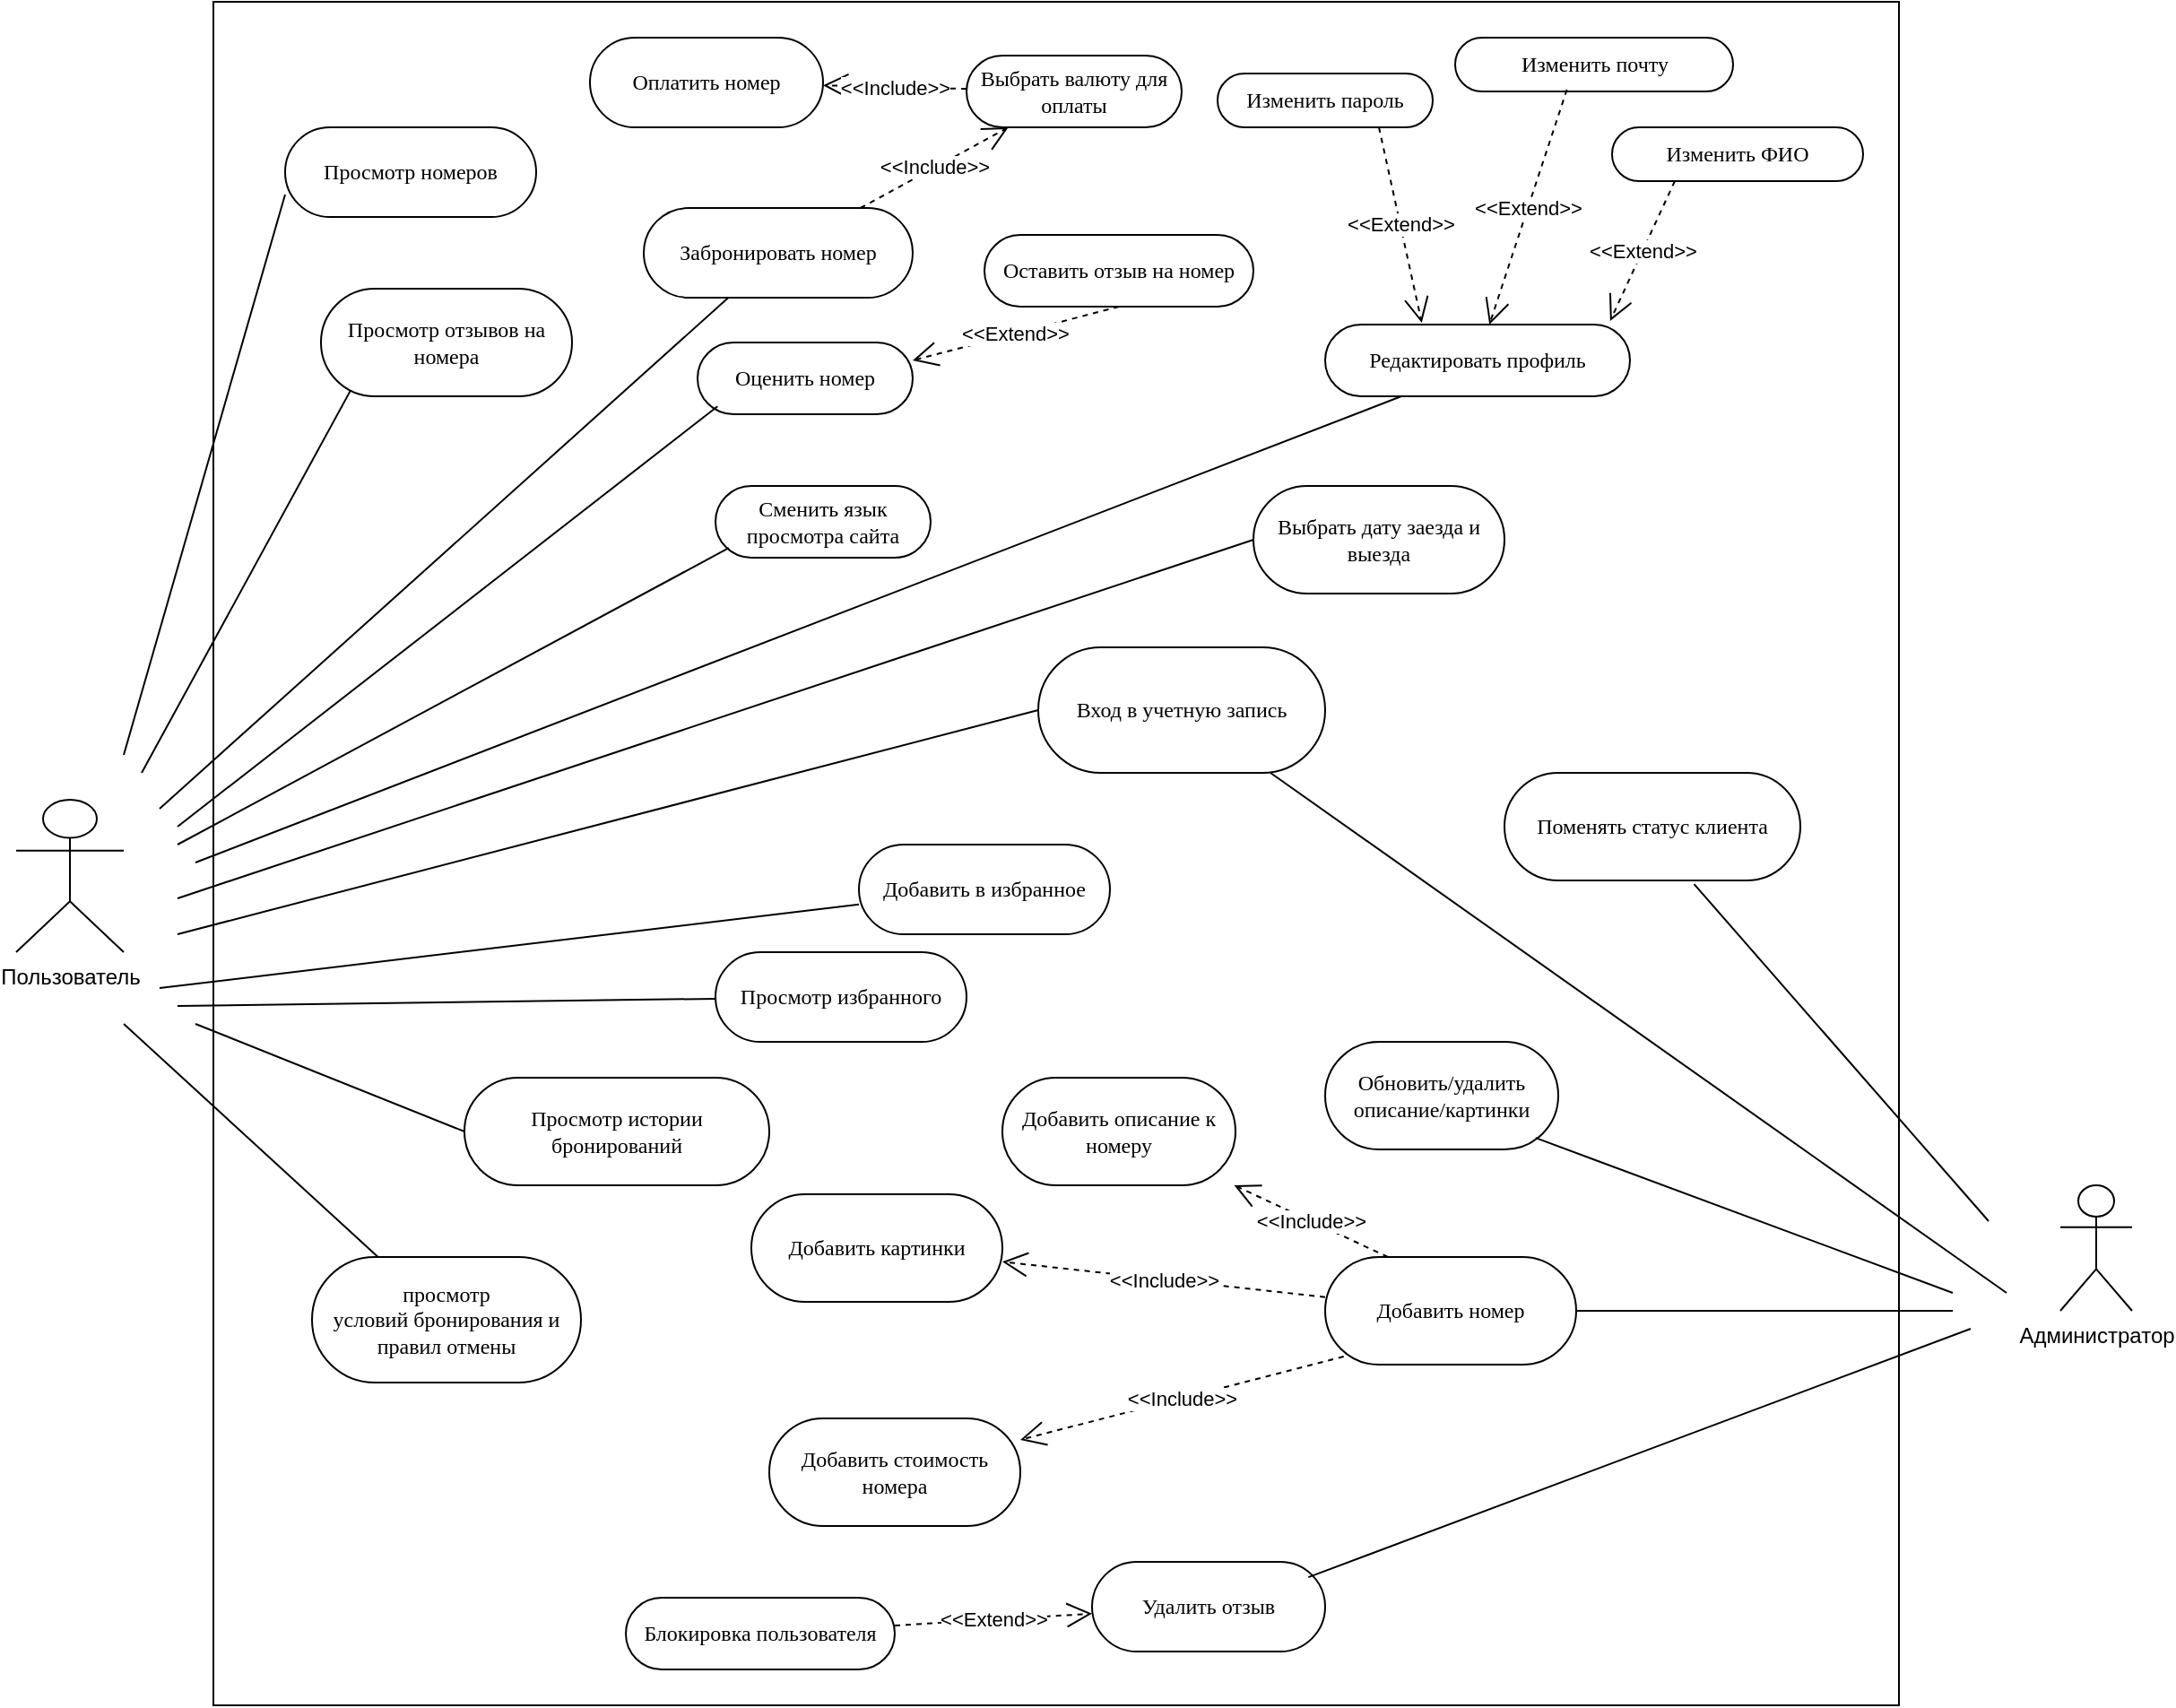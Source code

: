 <mxfile version="23.1.7" type="device">
  <diagram name="Page-1" id="0783ab3e-0a74-02c8-0abd-f7b4e66b4bec">
    <mxGraphModel dx="2860" dy="-693" grid="1" gridSize="10" guides="1" tooltips="1" connect="1" arrows="1" fold="1" page="1" pageScale="1" pageWidth="1200" pageHeight="1600" background="none" math="0" shadow="0">
      <root>
        <mxCell id="0" />
        <mxCell id="1" parent="0" />
        <mxCell id="jNMzOkflWiPmnUt8hGNs-3" value="Пользователь" style="shape=umlActor;verticalLabelPosition=bottom;verticalAlign=top;html=1;" parent="1" vertex="1">
          <mxGeometry x="-510" y="2465" width="60" height="85" as="geometry" />
        </mxCell>
        <mxCell id="jNMzOkflWiPmnUt8hGNs-4" value="Администратор" style="shape=umlActor;verticalLabelPosition=bottom;verticalAlign=top;html=1;" parent="1" vertex="1">
          <mxGeometry x="630" y="2680" width="40" height="70" as="geometry" />
        </mxCell>
        <mxCell id="jNMzOkflWiPmnUt8hGNs-12" value="" style="rounded=0;whiteSpace=wrap;html=1;" parent="1" vertex="1">
          <mxGeometry x="-400" y="2020" width="940" height="950" as="geometry" />
        </mxCell>
        <mxCell id="jNMzOkflWiPmnUt8hGNs-5" value="Вход в учетную запись" style="rounded=1;whiteSpace=wrap;html=1;shadow=0;comic=0;labelBackgroundColor=none;strokeWidth=1;fontFamily=Verdana;fontSize=12;align=center;arcSize=50;" parent="1" vertex="1">
          <mxGeometry x="60" y="2380" width="160" height="70" as="geometry" />
        </mxCell>
        <mxCell id="jNMzOkflWiPmnUt8hGNs-13" value="" style="endArrow=none;html=1;rounded=0;entryX=0;entryY=0.5;entryDx=0;entryDy=0;" parent="1" target="jNMzOkflWiPmnUt8hGNs-5" edge="1">
          <mxGeometry width="50" height="50" relative="1" as="geometry">
            <mxPoint x="-420" y="2540" as="sourcePoint" />
            <mxPoint x="-325" y="2506.5" as="targetPoint" />
          </mxGeometry>
        </mxCell>
        <mxCell id="jNMzOkflWiPmnUt8hGNs-14" value="" style="endArrow=none;html=1;rounded=0;" parent="1" source="jNMzOkflWiPmnUt8hGNs-5" edge="1">
          <mxGeometry width="50" height="50" relative="1" as="geometry">
            <mxPoint x="210" y="2514.25" as="sourcePoint" />
            <mxPoint x="600" y="2740" as="targetPoint" />
          </mxGeometry>
        </mxCell>
        <mxCell id="jNMzOkflWiPmnUt8hGNs-27" value="Редактировать профиль" style="rounded=1;whiteSpace=wrap;html=1;shadow=0;comic=0;labelBackgroundColor=none;strokeWidth=1;fontFamily=Verdana;fontSize=12;align=center;arcSize=50;" parent="1" vertex="1">
          <mxGeometry x="220" y="2200" width="170" height="40" as="geometry" />
        </mxCell>
        <mxCell id="jNMzOkflWiPmnUt8hGNs-28" value="Изменить ФИО" style="rounded=1;whiteSpace=wrap;html=1;shadow=0;comic=0;labelBackgroundColor=none;strokeWidth=1;fontFamily=Verdana;fontSize=12;align=center;arcSize=50;" parent="1" vertex="1">
          <mxGeometry x="380" y="2090" width="140" height="30" as="geometry" />
        </mxCell>
        <mxCell id="jNMzOkflWiPmnUt8hGNs-29" value="Изменить почту" style="rounded=1;whiteSpace=wrap;html=1;shadow=0;comic=0;labelBackgroundColor=none;strokeWidth=1;fontFamily=Verdana;fontSize=12;align=center;arcSize=50;" parent="1" vertex="1">
          <mxGeometry x="292.5" y="2040" width="155" height="30" as="geometry" />
        </mxCell>
        <mxCell id="jNMzOkflWiPmnUt8hGNs-30" value="Изменить пароль" style="rounded=1;whiteSpace=wrap;html=1;shadow=0;comic=0;labelBackgroundColor=none;strokeWidth=1;fontFamily=Verdana;fontSize=12;align=center;arcSize=50;" parent="1" vertex="1">
          <mxGeometry x="160" y="2060" width="120" height="30" as="geometry" />
        </mxCell>
        <mxCell id="jNMzOkflWiPmnUt8hGNs-31" value="&amp;lt;&amp;lt;Extend&amp;gt;&amp;gt;" style="endArrow=open;endSize=12;dashed=1;html=1;rounded=0;exitX=0.75;exitY=1;exitDx=0;exitDy=0;entryX=0.317;entryY=-0.025;entryDx=0;entryDy=0;entryPerimeter=0;" parent="1" source="jNMzOkflWiPmnUt8hGNs-30" target="jNMzOkflWiPmnUt8hGNs-27" edge="1">
          <mxGeometry x="-0.017" width="160" relative="1" as="geometry">
            <mxPoint x="560" y="2444" as="sourcePoint" />
            <mxPoint x="-180" y="2260" as="targetPoint" />
            <Array as="points" />
            <mxPoint as="offset" />
          </mxGeometry>
        </mxCell>
        <mxCell id="jNMzOkflWiPmnUt8hGNs-32" value="&amp;lt;&amp;lt;Extend&amp;gt;&amp;gt;" style="endArrow=open;endSize=12;dashed=1;html=1;rounded=0;exitX=0.402;exitY=0.967;exitDx=0;exitDy=0;exitPerimeter=0;" parent="1" source="jNMzOkflWiPmnUt8hGNs-29" target="jNMzOkflWiPmnUt8hGNs-27" edge="1">
          <mxGeometry width="160" relative="1" as="geometry">
            <mxPoint x="-230" y="2459" as="sourcePoint" />
            <mxPoint x="-90" y="2300" as="targetPoint" />
            <Array as="points" />
          </mxGeometry>
        </mxCell>
        <mxCell id="jNMzOkflWiPmnUt8hGNs-33" value="&amp;lt;&amp;lt;Extend&amp;gt;&amp;gt;" style="endArrow=open;endSize=12;dashed=1;html=1;rounded=0;exitX=0.25;exitY=1;exitDx=0;exitDy=0;entryX=0.935;entryY=-0.051;entryDx=0;entryDy=0;entryPerimeter=0;" parent="1" source="jNMzOkflWiPmnUt8hGNs-28" target="jNMzOkflWiPmnUt8hGNs-27" edge="1">
          <mxGeometry width="160" relative="1" as="geometry">
            <mxPoint x="-240" y="2374" as="sourcePoint" />
            <mxPoint x="-135" y="2300" as="targetPoint" />
            <Array as="points" />
          </mxGeometry>
        </mxCell>
        <mxCell id="jNMzOkflWiPmnUt8hGNs-37" value="" style="endArrow=none;html=1;rounded=0;entryX=0.25;entryY=1;entryDx=0;entryDy=0;" parent="1" target="jNMzOkflWiPmnUt8hGNs-27" edge="1">
          <mxGeometry width="50" height="50" relative="1" as="geometry">
            <mxPoint x="-410" y="2500" as="sourcePoint" />
            <mxPoint y="2310" as="targetPoint" />
          </mxGeometry>
        </mxCell>
        <mxCell id="jNMzOkflWiPmnUt8hGNs-38" value="Просмотр номеров" style="rounded=1;whiteSpace=wrap;html=1;shadow=0;comic=0;labelBackgroundColor=none;strokeWidth=1;fontFamily=Verdana;fontSize=12;align=center;arcSize=50;" parent="1" vertex="1">
          <mxGeometry x="-360" y="2090" width="140" height="50" as="geometry" />
        </mxCell>
        <mxCell id="jNMzOkflWiPmnUt8hGNs-39" value="" style="endArrow=none;html=1;rounded=0;entryX=0;entryY=0.75;entryDx=0;entryDy=0;" parent="1" target="jNMzOkflWiPmnUt8hGNs-38" edge="1">
          <mxGeometry width="50" height="50" relative="1" as="geometry">
            <mxPoint x="-450" y="2440" as="sourcePoint" />
            <mxPoint x="110" y="2270" as="targetPoint" />
          </mxGeometry>
        </mxCell>
        <mxCell id="jNMzOkflWiPmnUt8hGNs-41" value="Просмотр отзывов на номера" style="rounded=1;whiteSpace=wrap;html=1;shadow=0;comic=0;labelBackgroundColor=none;strokeWidth=1;fontFamily=Verdana;fontSize=12;align=center;arcSize=50;" parent="1" vertex="1">
          <mxGeometry x="-340" y="2180" width="140" height="60" as="geometry" />
        </mxCell>
        <mxCell id="jNMzOkflWiPmnUt8hGNs-42" value="" style="endArrow=none;html=1;rounded=0;entryX=0.117;entryY=0.949;entryDx=0;entryDy=0;entryPerimeter=0;" parent="1" target="jNMzOkflWiPmnUt8hGNs-41" edge="1">
          <mxGeometry width="50" height="50" relative="1" as="geometry">
            <mxPoint x="-440" y="2450" as="sourcePoint" />
            <mxPoint x="110" y="2400" as="targetPoint" />
          </mxGeometry>
        </mxCell>
        <mxCell id="jNMzOkflWiPmnUt8hGNs-43" value="просмотр&lt;br/&gt;условий бронирования и правил отмены" style="rounded=1;whiteSpace=wrap;html=1;shadow=0;comic=0;labelBackgroundColor=none;strokeWidth=1;fontFamily=Verdana;fontSize=12;align=center;arcSize=50;" parent="1" vertex="1">
          <mxGeometry x="-345" y="2720" width="150" height="70" as="geometry" />
        </mxCell>
        <mxCell id="jNMzOkflWiPmnUt8hGNs-44" value="" style="endArrow=none;html=1;rounded=0;" parent="1" target="jNMzOkflWiPmnUt8hGNs-43" edge="1">
          <mxGeometry width="50" height="50" relative="1" as="geometry">
            <mxPoint x="-450" y="2590" as="sourcePoint" />
            <mxPoint x="110" y="2250" as="targetPoint" />
          </mxGeometry>
        </mxCell>
        <mxCell id="jNMzOkflWiPmnUt8hGNs-47" value="Забронировать номер" style="rounded=1;whiteSpace=wrap;html=1;shadow=0;comic=0;labelBackgroundColor=none;strokeWidth=1;fontFamily=Verdana;fontSize=12;align=center;arcSize=50;" parent="1" vertex="1">
          <mxGeometry x="-160" y="2135" width="150" height="50" as="geometry" />
        </mxCell>
        <mxCell id="jNMzOkflWiPmnUt8hGNs-48" value="" style="endArrow=none;html=1;rounded=0;" parent="1" target="jNMzOkflWiPmnUt8hGNs-47" edge="1">
          <mxGeometry width="50" height="50" relative="1" as="geometry">
            <mxPoint x="-430" y="2470" as="sourcePoint" />
            <mxPoint x="70" y="2110" as="targetPoint" />
          </mxGeometry>
        </mxCell>
        <mxCell id="jNMzOkflWiPmnUt8hGNs-49" value="Оплатить номер" style="rounded=1;whiteSpace=wrap;html=1;shadow=0;comic=0;labelBackgroundColor=none;strokeWidth=1;fontFamily=Verdana;fontSize=12;align=center;arcSize=50;" parent="1" vertex="1">
          <mxGeometry x="-190" y="2040" width="130" height="50" as="geometry" />
        </mxCell>
        <mxCell id="jNMzOkflWiPmnUt8hGNs-50" value="&amp;lt;&amp;lt;Include&amp;gt;&amp;gt;" style="endArrow=open;endSize=12;dashed=1;html=1;rounded=0;" parent="1" source="jNMzOkflWiPmnUt8hGNs-47" target="jNMzOkflWiPmnUt8hGNs-55" edge="1">
          <mxGeometry width="160" relative="1" as="geometry">
            <mxPoint x="18" y="2120" as="sourcePoint" />
            <mxPoint x="10" y="2183" as="targetPoint" />
            <Array as="points" />
          </mxGeometry>
        </mxCell>
        <mxCell id="jNMzOkflWiPmnUt8hGNs-51" value="Оценить номер" style="rounded=1;whiteSpace=wrap;html=1;shadow=0;comic=0;labelBackgroundColor=none;strokeWidth=1;fontFamily=Verdana;fontSize=12;align=center;arcSize=50;" parent="1" vertex="1">
          <mxGeometry x="-130" y="2210" width="120" height="40" as="geometry" />
        </mxCell>
        <mxCell id="jNMzOkflWiPmnUt8hGNs-52" value="" style="endArrow=none;html=1;rounded=0;entryX=0.093;entryY=0.89;entryDx=0;entryDy=0;entryPerimeter=0;" parent="1" target="jNMzOkflWiPmnUt8hGNs-51" edge="1">
          <mxGeometry width="50" height="50" relative="1" as="geometry">
            <mxPoint x="-420" y="2480" as="sourcePoint" />
            <mxPoint x="-210" y="2340" as="targetPoint" />
          </mxGeometry>
        </mxCell>
        <mxCell id="jNMzOkflWiPmnUt8hGNs-53" value="Оставить отзыв на номер" style="rounded=1;whiteSpace=wrap;html=1;shadow=0;comic=0;labelBackgroundColor=none;strokeWidth=1;fontFamily=Verdana;fontSize=12;align=center;arcSize=50;" parent="1" vertex="1">
          <mxGeometry x="30" y="2150" width="150" height="40" as="geometry" />
        </mxCell>
        <mxCell id="jNMzOkflWiPmnUt8hGNs-54" value="&amp;lt;&amp;lt;Extend&amp;gt;&amp;gt;" style="endArrow=open;endSize=12;dashed=1;html=1;rounded=0;exitX=0.5;exitY=1;exitDx=0;exitDy=0;entryX=1;entryY=0.25;entryDx=0;entryDy=0;" parent="1" source="jNMzOkflWiPmnUt8hGNs-53" target="jNMzOkflWiPmnUt8hGNs-51" edge="1">
          <mxGeometry width="160" relative="1" as="geometry">
            <mxPoint x="100" y="2210" as="sourcePoint" />
            <mxPoint y="2140" as="targetPoint" />
          </mxGeometry>
        </mxCell>
        <mxCell id="jNMzOkflWiPmnUt8hGNs-55" value="Выбрать валюту для оплаты" style="rounded=1;whiteSpace=wrap;html=1;shadow=0;comic=0;labelBackgroundColor=none;strokeWidth=1;fontFamily=Verdana;fontSize=12;align=center;arcSize=50;" parent="1" vertex="1">
          <mxGeometry x="20" y="2050" width="120" height="40" as="geometry" />
        </mxCell>
        <mxCell id="jNMzOkflWiPmnUt8hGNs-58" value="&amp;lt;&amp;lt;Include&amp;gt;&amp;gt;" style="endArrow=open;endSize=12;dashed=1;html=1;rounded=0;" parent="1" source="jNMzOkflWiPmnUt8hGNs-55" target="jNMzOkflWiPmnUt8hGNs-49" edge="1">
          <mxGeometry width="160" relative="1" as="geometry">
            <mxPoint x="-30" y="2145" as="sourcePoint" />
            <mxPoint x="34" y="2110" as="targetPoint" />
            <Array as="points" />
          </mxGeometry>
        </mxCell>
        <mxCell id="jNMzOkflWiPmnUt8hGNs-59" value="Сменить язык просмотра сайта" style="rounded=1;whiteSpace=wrap;html=1;shadow=0;comic=0;labelBackgroundColor=none;strokeWidth=1;fontFamily=Verdana;fontSize=12;align=center;arcSize=50;" parent="1" vertex="1">
          <mxGeometry x="-120" y="2290" width="120" height="40" as="geometry" />
        </mxCell>
        <mxCell id="jNMzOkflWiPmnUt8hGNs-60" value="" style="endArrow=none;html=1;rounded=0;entryX=0.062;entryY=0.865;entryDx=0;entryDy=0;entryPerimeter=0;" parent="1" target="jNMzOkflWiPmnUt8hGNs-59" edge="1">
          <mxGeometry width="50" height="50" relative="1" as="geometry">
            <mxPoint x="-420" y="2490" as="sourcePoint" />
            <mxPoint x="10" y="2300" as="targetPoint" />
          </mxGeometry>
        </mxCell>
        <mxCell id="jNMzOkflWiPmnUt8hGNs-61" value="Поменять статус клиента" style="rounded=1;whiteSpace=wrap;html=1;shadow=0;comic=0;labelBackgroundColor=none;strokeWidth=1;fontFamily=Verdana;fontSize=12;align=center;arcSize=50;" parent="1" vertex="1">
          <mxGeometry x="320" y="2450" width="165" height="60" as="geometry" />
        </mxCell>
        <mxCell id="jNMzOkflWiPmnUt8hGNs-62" value="" style="endArrow=none;html=1;rounded=0;exitX=0.641;exitY=1.034;exitDx=0;exitDy=0;exitPerimeter=0;" parent="1" source="jNMzOkflWiPmnUt8hGNs-61" edge="1">
          <mxGeometry width="50" height="50" relative="1" as="geometry">
            <mxPoint x="90" y="2660" as="sourcePoint" />
            <mxPoint x="590" y="2700" as="targetPoint" />
          </mxGeometry>
        </mxCell>
        <mxCell id="jNMzOkflWiPmnUt8hGNs-63" value="Удалить отзыв" style="rounded=1;whiteSpace=wrap;html=1;shadow=0;comic=0;labelBackgroundColor=none;strokeWidth=1;fontFamily=Verdana;fontSize=12;align=center;arcSize=50;" parent="1" vertex="1">
          <mxGeometry x="90" y="2890" width="130" height="50" as="geometry" />
        </mxCell>
        <mxCell id="jNMzOkflWiPmnUt8hGNs-64" value="" style="endArrow=none;html=1;rounded=0;exitX=0.928;exitY=0.171;exitDx=0;exitDy=0;exitPerimeter=0;" parent="1" source="jNMzOkflWiPmnUt8hGNs-63" edge="1">
          <mxGeometry width="50" height="50" relative="1" as="geometry">
            <mxPoint x="230" y="2970" as="sourcePoint" />
            <mxPoint x="580" y="2760" as="targetPoint" />
          </mxGeometry>
        </mxCell>
        <mxCell id="jNMzOkflWiPmnUt8hGNs-65" value="Блокировка пользователя" style="rounded=1;whiteSpace=wrap;html=1;shadow=0;comic=0;labelBackgroundColor=none;strokeWidth=1;fontFamily=Verdana;fontSize=12;align=center;arcSize=50;" parent="1" vertex="1">
          <mxGeometry x="-170" y="2910" width="150" height="40" as="geometry" />
        </mxCell>
        <mxCell id="jNMzOkflWiPmnUt8hGNs-66" value="&amp;lt;&amp;lt;Extend&amp;gt;&amp;gt;" style="endArrow=open;endSize=12;dashed=1;html=1;rounded=0;" parent="1" source="jNMzOkflWiPmnUt8hGNs-65" target="jNMzOkflWiPmnUt8hGNs-63" edge="1">
          <mxGeometry width="160" relative="1" as="geometry">
            <mxPoint x="-55" y="2860" as="sourcePoint" />
            <mxPoint x="-160" y="2801" as="targetPoint" />
          </mxGeometry>
        </mxCell>
        <mxCell id="jNMzOkflWiPmnUt8hGNs-67" value="Добавить номер" style="rounded=1;whiteSpace=wrap;html=1;shadow=0;comic=0;labelBackgroundColor=none;strokeWidth=1;fontFamily=Verdana;fontSize=12;align=center;arcSize=50;" parent="1" vertex="1">
          <mxGeometry x="220" y="2720" width="140" height="60" as="geometry" />
        </mxCell>
        <mxCell id="jNMzOkflWiPmnUt8hGNs-68" value="" style="endArrow=none;html=1;rounded=0;" parent="1" source="jNMzOkflWiPmnUt8hGNs-67" edge="1">
          <mxGeometry width="50" height="50" relative="1" as="geometry">
            <mxPoint x="300" y="2770" as="sourcePoint" />
            <mxPoint x="570" y="2750" as="targetPoint" />
          </mxGeometry>
        </mxCell>
        <mxCell id="jNMzOkflWiPmnUt8hGNs-69" value="Добавить описание к номеру" style="rounded=1;whiteSpace=wrap;html=1;shadow=0;comic=0;labelBackgroundColor=none;strokeWidth=1;fontFamily=Verdana;fontSize=12;align=center;arcSize=50;" parent="1" vertex="1">
          <mxGeometry x="40" y="2620" width="130" height="60" as="geometry" />
        </mxCell>
        <mxCell id="jNMzOkflWiPmnUt8hGNs-70" value="Добавить картинки" style="rounded=1;whiteSpace=wrap;html=1;shadow=0;comic=0;labelBackgroundColor=none;strokeWidth=1;fontFamily=Verdana;fontSize=12;align=center;arcSize=50;" parent="1" vertex="1">
          <mxGeometry x="-100" y="2685" width="140" height="60" as="geometry" />
        </mxCell>
        <mxCell id="jNMzOkflWiPmnUt8hGNs-71" value="Добавить стоимость номера" style="rounded=1;whiteSpace=wrap;html=1;shadow=0;comic=0;labelBackgroundColor=none;strokeWidth=1;fontFamily=Verdana;fontSize=12;align=center;arcSize=50;" parent="1" vertex="1">
          <mxGeometry x="-90" y="2810" width="140" height="60" as="geometry" />
        </mxCell>
        <mxCell id="jNMzOkflWiPmnUt8hGNs-72" value="&amp;lt;&amp;lt;Include&amp;gt;&amp;gt;" style="endArrow=open;endSize=12;dashed=1;html=1;rounded=0;exitX=0.25;exitY=0;exitDx=0;exitDy=0;" parent="1" source="jNMzOkflWiPmnUt8hGNs-67" target="jNMzOkflWiPmnUt8hGNs-69" edge="1">
          <mxGeometry width="160" relative="1" as="geometry">
            <mxPoint x="185" y="2659" as="sourcePoint" />
            <mxPoint x="315" y="2660" as="targetPoint" />
            <Array as="points" />
          </mxGeometry>
        </mxCell>
        <mxCell id="jNMzOkflWiPmnUt8hGNs-73" value="&amp;lt;&amp;lt;Include&amp;gt;&amp;gt;" style="endArrow=open;endSize=12;dashed=1;html=1;rounded=0;" parent="1" source="jNMzOkflWiPmnUt8hGNs-67" target="jNMzOkflWiPmnUt8hGNs-70" edge="1">
          <mxGeometry width="160" relative="1" as="geometry">
            <mxPoint x="152" y="2800" as="sourcePoint" />
            <mxPoint x="80" y="2750" as="targetPoint" />
            <Array as="points" />
          </mxGeometry>
        </mxCell>
        <mxCell id="jNMzOkflWiPmnUt8hGNs-75" value="&amp;lt;&amp;lt;Include&amp;gt;&amp;gt;" style="endArrow=open;endSize=12;dashed=1;html=1;rounded=0;exitX=0.074;exitY=0.925;exitDx=0;exitDy=0;exitPerimeter=0;" parent="1" source="jNMzOkflWiPmnUt8hGNs-67" target="jNMzOkflWiPmnUt8hGNs-71" edge="1">
          <mxGeometry width="160" relative="1" as="geometry">
            <mxPoint x="180" y="2800" as="sourcePoint" />
            <mxPoint x="30" y="2780" as="targetPoint" />
            <Array as="points" />
          </mxGeometry>
        </mxCell>
        <mxCell id="jNMzOkflWiPmnUt8hGNs-76" value="Добавить в избранное" style="rounded=1;whiteSpace=wrap;html=1;shadow=0;comic=0;labelBackgroundColor=none;strokeWidth=1;fontFamily=Verdana;fontSize=12;align=center;arcSize=50;" parent="1" vertex="1">
          <mxGeometry x="-40" y="2490" width="140" height="50" as="geometry" />
        </mxCell>
        <mxCell id="jNMzOkflWiPmnUt8hGNs-77" value="Просмотр избранного" style="rounded=1;whiteSpace=wrap;html=1;shadow=0;comic=0;labelBackgroundColor=none;strokeWidth=1;fontFamily=Verdana;fontSize=12;align=center;arcSize=50;" parent="1" vertex="1">
          <mxGeometry x="-120" y="2550" width="140" height="50" as="geometry" />
        </mxCell>
        <mxCell id="jNMzOkflWiPmnUt8hGNs-78" value="" style="endArrow=none;html=1;rounded=0;" parent="1" target="jNMzOkflWiPmnUt8hGNs-76" edge="1">
          <mxGeometry width="50" height="50" relative="1" as="geometry">
            <mxPoint x="-430" y="2570" as="sourcePoint" />
            <mxPoint x="-20" y="2470" as="targetPoint" />
          </mxGeometry>
        </mxCell>
        <mxCell id="jNMzOkflWiPmnUt8hGNs-79" value="" style="endArrow=none;html=1;rounded=0;" parent="1" target="jNMzOkflWiPmnUt8hGNs-77" edge="1">
          <mxGeometry width="50" height="50" relative="1" as="geometry">
            <mxPoint x="-420" y="2580" as="sourcePoint" />
            <mxPoint x="-70" y="2537" as="targetPoint" />
          </mxGeometry>
        </mxCell>
        <mxCell id="jNMzOkflWiPmnUt8hGNs-80" value="Просмотр истории бронирований" style="rounded=1;whiteSpace=wrap;html=1;shadow=0;comic=0;labelBackgroundColor=none;strokeWidth=1;fontFamily=Verdana;fontSize=12;align=center;arcSize=50;" parent="1" vertex="1">
          <mxGeometry x="-260" y="2620" width="170" height="60" as="geometry" />
        </mxCell>
        <mxCell id="jNMzOkflWiPmnUt8hGNs-81" value="" style="endArrow=none;html=1;rounded=0;entryX=0;entryY=0.5;entryDx=0;entryDy=0;" parent="1" target="jNMzOkflWiPmnUt8hGNs-80" edge="1">
          <mxGeometry width="50" height="50" relative="1" as="geometry">
            <mxPoint x="-410" y="2590" as="sourcePoint" />
            <mxPoint x="-110" y="2586" as="targetPoint" />
          </mxGeometry>
        </mxCell>
        <mxCell id="jNMzOkflWiPmnUt8hGNs-82" value="Обновить/удалить описание/картинки" style="rounded=1;whiteSpace=wrap;html=1;shadow=0;comic=0;labelBackgroundColor=none;strokeWidth=1;fontFamily=Verdana;fontSize=12;align=center;arcSize=50;" parent="1" vertex="1">
          <mxGeometry x="220" y="2600" width="130" height="60" as="geometry" />
        </mxCell>
        <mxCell id="jNMzOkflWiPmnUt8hGNs-83" value="" style="endArrow=none;html=1;rounded=0;entryX=0.903;entryY=0.893;entryDx=0;entryDy=0;entryPerimeter=0;" parent="1" target="jNMzOkflWiPmnUt8hGNs-82" edge="1">
          <mxGeometry width="50" height="50" relative="1" as="geometry">
            <mxPoint x="570" y="2740" as="sourcePoint" />
            <mxPoint x="340" y="2780" as="targetPoint" />
          </mxGeometry>
        </mxCell>
        <mxCell id="YfWlW8V-rA3SC7lhKz6i-1" value="Выбрать дату заезда и выезда" style="rounded=1;whiteSpace=wrap;html=1;shadow=0;comic=0;labelBackgroundColor=none;strokeWidth=1;fontFamily=Verdana;fontSize=12;align=center;arcSize=50;" vertex="1" parent="1">
          <mxGeometry x="180" y="2290" width="140" height="60" as="geometry" />
        </mxCell>
        <mxCell id="YfWlW8V-rA3SC7lhKz6i-2" value="" style="endArrow=none;html=1;rounded=0;entryX=0;entryY=0.5;entryDx=0;entryDy=0;" edge="1" parent="1" target="YfWlW8V-rA3SC7lhKz6i-1">
          <mxGeometry width="50" height="50" relative="1" as="geometry">
            <mxPoint x="-420" y="2520" as="sourcePoint" />
            <mxPoint x="-80" y="2510" as="targetPoint" />
          </mxGeometry>
        </mxCell>
      </root>
    </mxGraphModel>
  </diagram>
</mxfile>
